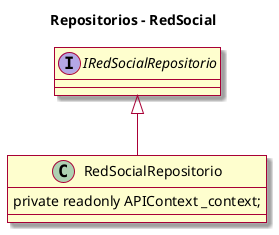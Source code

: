 @startuml presentacion
skin rose
skinparam linetype polyline

title Repositorios - RedSocial

interface i as "IRedSocialRepositorio"{

}

class c as "RedSocialRepositorio"{
    private readonly APIContext _context;
}


i <|-- c
@enduml